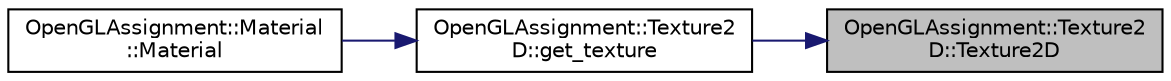 digraph "OpenGLAssignment::Texture2D::Texture2D"
{
 // LATEX_PDF_SIZE
  edge [fontname="Helvetica",fontsize="10",labelfontname="Helvetica",labelfontsize="10"];
  node [fontname="Helvetica",fontsize="10",shape=record];
  rankdir="RL";
  Node1 [label="OpenGLAssignment::Texture2\lD::Texture2D",height=0.2,width=0.4,color="black", fillcolor="grey75", style="filled", fontcolor="black",tooltip="Creates an instance."];
  Node1 -> Node2 [dir="back",color="midnightblue",fontsize="10",style="solid",fontname="Helvetica"];
  Node2 [label="OpenGLAssignment::Texture2\lD::get_texture",height=0.2,width=0.4,color="black", fillcolor="white", style="filled",URL="$class_open_g_l_assignment_1_1_texture2_d.html#af5584d35df5a3406478759cd17bf13f8",tooltip="Get a texture by its path."];
  Node2 -> Node3 [dir="back",color="midnightblue",fontsize="10",style="solid",fontname="Helvetica"];
  Node3 [label="OpenGLAssignment::Material\l::Material",height=0.2,width=0.4,color="black", fillcolor="white", style="filled",URL="$class_open_g_l_assignment_1_1_material.html#ac9a9ee53af3c678aa2f414a6aca80d09",tooltip="Creates an instance."];
}

